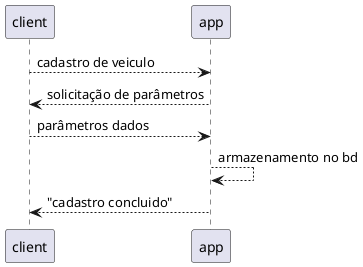 @startuml cadastro_de_veiculo
'cadastro de veiculo 
client --> app:cadastro de veiculo
app --> client:solicitação de parâmetros
client --> app:parâmetros dados
app --> app:armazenamento no bd
app --> client:"cadastro concluido"
@enduml